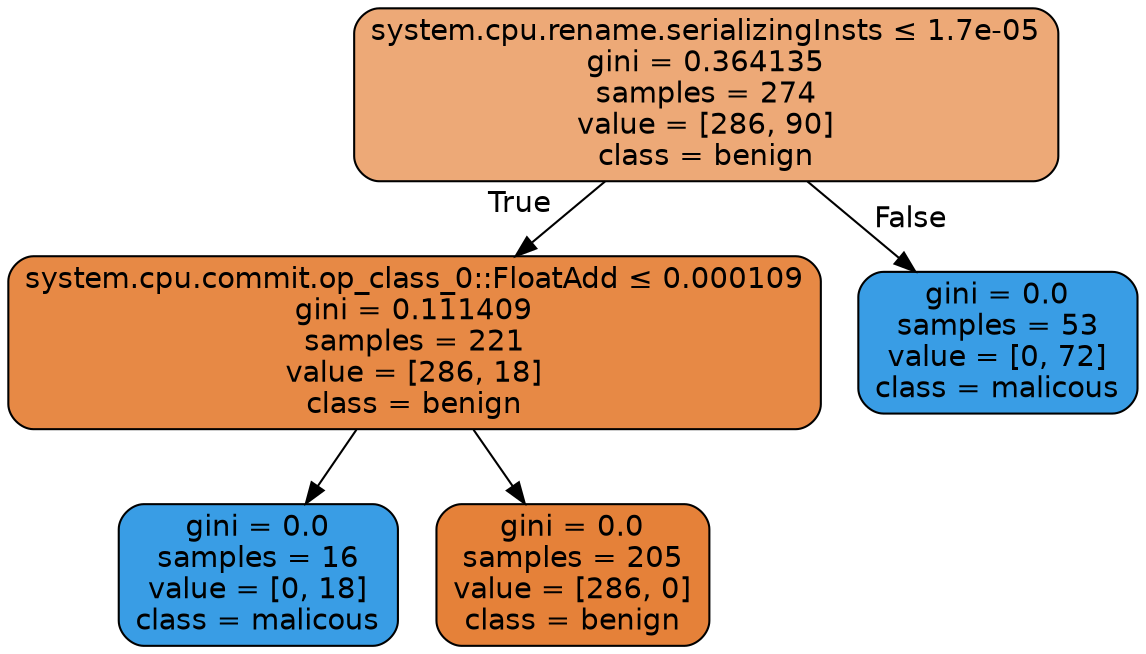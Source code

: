 digraph Tree {
node [shape=box, style="filled, rounded", color="black", fontname=helvetica] ;
edge [fontname=helvetica] ;
0 [label=<system.cpu.rename.serializingInsts &le; 1.7e-05<br/>gini = 0.364135<br/>samples = 274<br/>value = [286, 90]<br/>class = benign>, fillcolor="#eda977"] ;
1 [label=<system.cpu.commit.op_class_0::FloatAdd &le; 0.000109<br/>gini = 0.111409<br/>samples = 221<br/>value = [286, 18]<br/>class = benign>, fillcolor="#e78945"] ;
0 -> 1 [labeldistance=2.5, labelangle=45, headlabel="True"] ;
2 [label=<gini = 0.0<br/>samples = 16<br/>value = [0, 18]<br/>class = malicous>, fillcolor="#399de5"] ;
1 -> 2 ;
3 [label=<gini = 0.0<br/>samples = 205<br/>value = [286, 0]<br/>class = benign>, fillcolor="#e58139"] ;
1 -> 3 ;
4 [label=<gini = 0.0<br/>samples = 53<br/>value = [0, 72]<br/>class = malicous>, fillcolor="#399de5"] ;
0 -> 4 [labeldistance=2.5, labelangle=-45, headlabel="False"] ;
}
